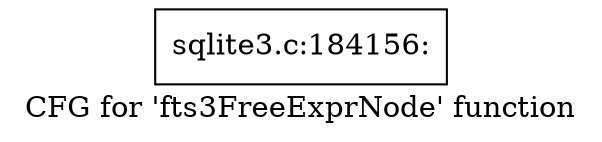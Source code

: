 digraph "CFG for 'fts3FreeExprNode' function" {
	label="CFG for 'fts3FreeExprNode' function";

	Node0x55c0fadc24c0 [shape=record,label="{sqlite3.c:184156:}"];
}
